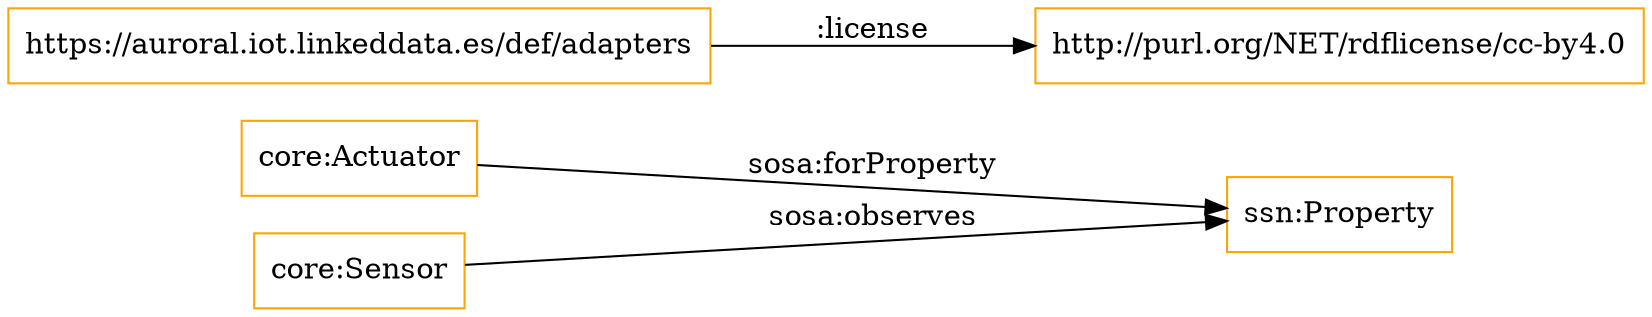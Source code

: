 digraph ar2dtool_diagram { 
rankdir=LR;
size="1501"
node [shape = rectangle, color="orange"]; "ssn:Property" "core:Actuator" "core:Sensor" ; /*classes style*/
	"https://auroral.iot.linkeddata.es/def/adapters" -> "http://purl.org/NET/rdflicense/cc-by4.0" [ label = ":license" ];
	"core:Actuator" -> "ssn:Property" [ label = "sosa:forProperty" ];
	"core:Sensor" -> "ssn:Property" [ label = "sosa:observes" ];

}

